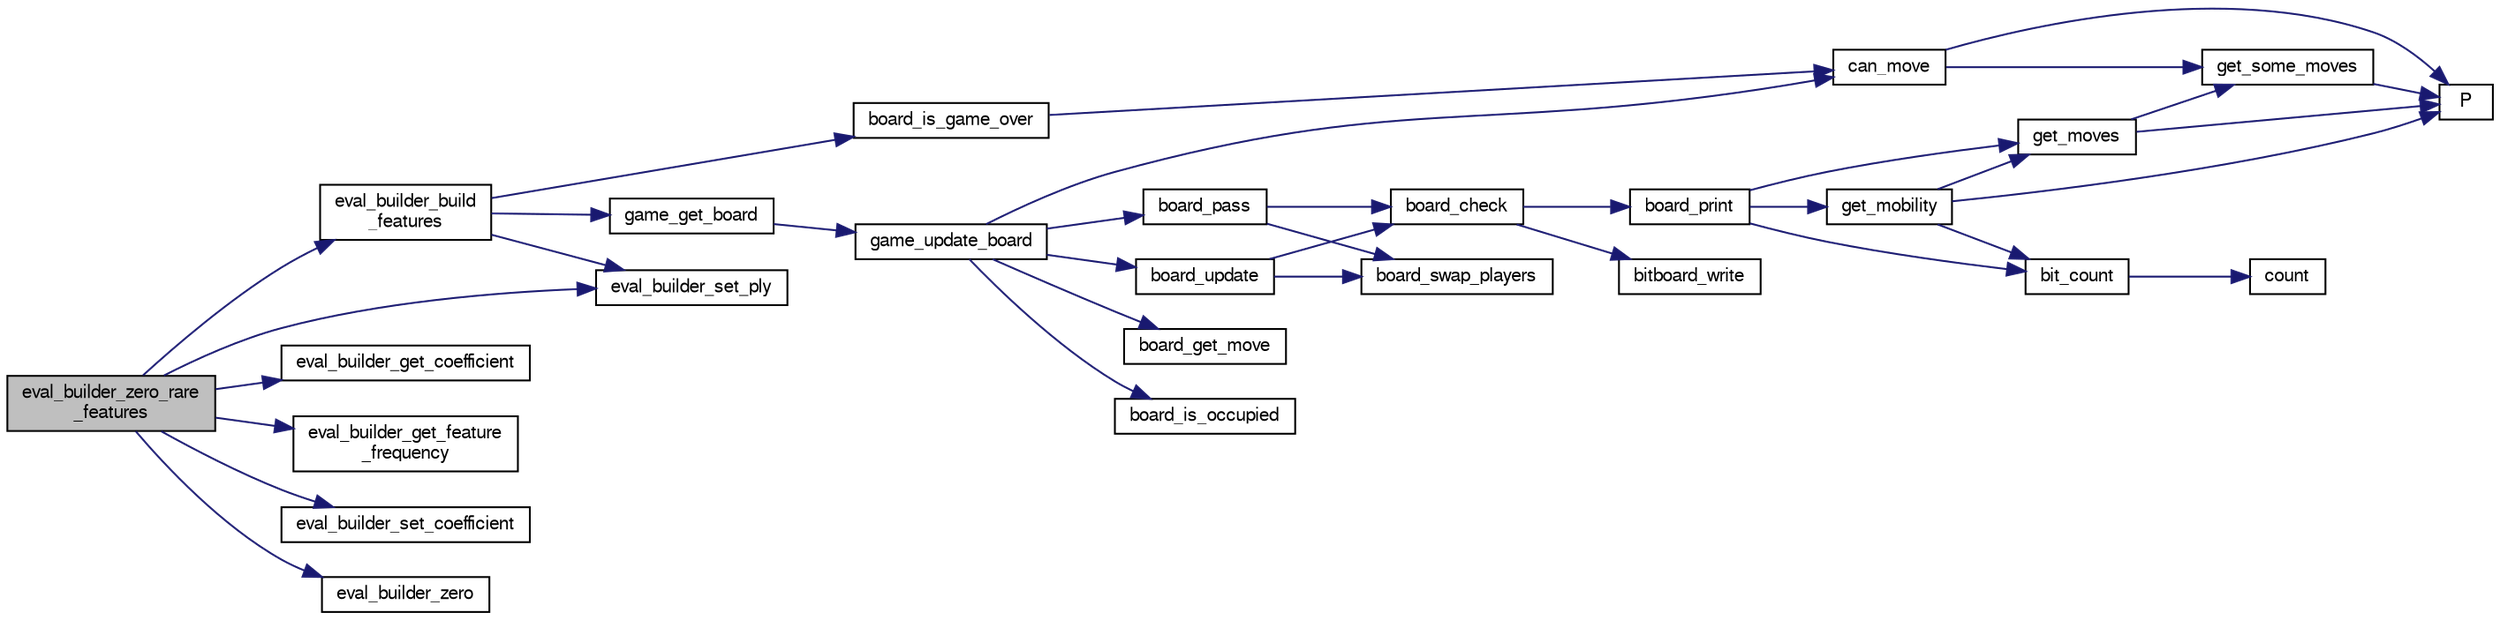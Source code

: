 digraph "eval_builder_zero_rare_features"
{
 // LATEX_PDF_SIZE
  bgcolor="transparent";
  edge [fontname="FreeSans",fontsize="10",labelfontname="FreeSans",labelfontsize="10"];
  node [fontname="FreeSans",fontsize="10",shape=record];
  rankdir="LR";
  Node1 [label="eval_builder_zero_rare\l_features",height=0.2,width=0.4,color="black", fillcolor="grey75", style="filled", fontcolor="black",tooltip=" "];
  Node1 -> Node2 [color="midnightblue",fontsize="10",style="solid",fontname="FreeSans"];
  Node2 [label="eval_builder_build\l_features",height=0.2,width=0.4,color="black",URL="$eval__builder_8c.html#a79387d3fa0bede6d227365162dd08ef4",tooltip=" "];
  Node2 -> Node3 [color="midnightblue",fontsize="10",style="solid",fontname="FreeSans"];
  Node3 [label="board_is_game_over",height=0.2,width=0.4,color="black",URL="$board_8c.html#a121c1b2912c0f5d559fe85c8ab70f061",tooltip="Check if the game is over."];
  Node3 -> Node4 [color="midnightblue",fontsize="10",style="solid",fontname="FreeSans"];
  Node4 [label="can_move",height=0.2,width=0.4,color="black",URL="$board_8c.html#ae1a532d6eaa0e55357d0f4b9cd659b88",tooltip="Check if a player can move."];
  Node4 -> Node5 [color="midnightblue",fontsize="10",style="solid",fontname="FreeSans"];
  Node5 [label="get_some_moves",height=0.2,width=0.4,color="black",URL="$board_8c.html#a5db071e3e4d26a0b7d6425bb6333dd7f",tooltip="Get a part of the moves."];
  Node5 -> Node6 [color="midnightblue",fontsize="10",style="solid",fontname="FreeSans"];
  Node6 [label="P",height=0.2,width=0.4,color="black",URL="$generate__flip_8c.html#a11481f01e169aee1117c83a352c22222",tooltip=" "];
  Node4 -> Node6 [color="midnightblue",fontsize="10",style="solid",fontname="FreeSans"];
  Node2 -> Node7 [color="midnightblue",fontsize="10",style="solid",fontname="FreeSans"];
  Node7 [label="eval_builder_set_ply",height=0.2,width=0.4,color="black",URL="$eval__builder_8c.html#a7488a6c95a500ee40afdb5ebd66ba1ea",tooltip=" "];
  Node2 -> Node8 [color="midnightblue",fontsize="10",style="solid",fontname="FreeSans"];
  Node8 [label="game_get_board",height=0.2,width=0.4,color="black",URL="$game_8c.html#ad7449cc460e08f4fa241652940fa914e",tooltip="Get the board after 'ply' move."];
  Node8 -> Node9 [color="midnightblue",fontsize="10",style="solid",fontname="FreeSans"];
  Node9 [label="game_update_board",height=0.2,width=0.4,color="black",URL="$game_8c.html#a2b48a650adb24509ed0d0e2267ecfd21",tooltip="update a board."];
  Node9 -> Node10 [color="midnightblue",fontsize="10",style="solid",fontname="FreeSans"];
  Node10 [label="board_get_move",height=0.2,width=0.4,color="black",URL="$board_8c.html#a3b5748c109770fe228ea15b562c0f113",tooltip="Compute a move."];
  Node9 -> Node11 [color="midnightblue",fontsize="10",style="solid",fontname="FreeSans"];
  Node11 [label="board_is_occupied",height=0.2,width=0.4,color="black",URL="$board_8c.html#acad11415527107f161c9f2a3b909dc2b",tooltip="Check if a square is occupied."];
  Node9 -> Node12 [color="midnightblue",fontsize="10",style="solid",fontname="FreeSans"];
  Node12 [label="board_pass",height=0.2,width=0.4,color="black",URL="$board_8c.html#ac353cc1821e12d2aeba8eefe5cf92b46",tooltip="Passing move."];
  Node12 -> Node13 [color="midnightblue",fontsize="10",style="solid",fontname="FreeSans"];
  Node13 [label="board_check",height=0.2,width=0.4,color="black",URL="$board_8c.html#a849436f17b60e89ed91f8e5013ed9d04",tooltip="Check board consistency."];
  Node13 -> Node14 [color="midnightblue",fontsize="10",style="solid",fontname="FreeSans"];
  Node14 [label="bitboard_write",height=0.2,width=0.4,color="black",URL="$bit_8c.html#a519b18f67de9b8edbd98f687a13b45f5",tooltip="Print an unsigned long long as a board."];
  Node13 -> Node15 [color="midnightblue",fontsize="10",style="solid",fontname="FreeSans"];
  Node15 [label="board_print",height=0.2,width=0.4,color="black",URL="$board_8c.html#a27ccb92684d9e7194eeb3bc34311ad55",tooltip="Print out the board."];
  Node15 -> Node16 [color="midnightblue",fontsize="10",style="solid",fontname="FreeSans"];
  Node16 [label="bit_count",height=0.2,width=0.4,color="black",URL="$bit_8c.html#a830fec0a90989da1f1900ff609b92167",tooltip="Count the number of bits set to one in an unsigned long long."];
  Node16 -> Node17 [color="midnightblue",fontsize="10",style="solid",fontname="FreeSans"];
  Node17 [label="count",height=0.2,width=0.4,color="black",URL="$generate__flip_8c.html#a1a1d6a2cdbded5c35040f6555e948770",tooltip=" "];
  Node15 -> Node18 [color="midnightblue",fontsize="10",style="solid",fontname="FreeSans"];
  Node18 [label="get_mobility",height=0.2,width=0.4,color="black",URL="$board_8c.html#a7509639c4e49c56fe83b3d978580ed42",tooltip="Count legal moves."];
  Node18 -> Node16 [color="midnightblue",fontsize="10",style="solid",fontname="FreeSans"];
  Node18 -> Node19 [color="midnightblue",fontsize="10",style="solid",fontname="FreeSans"];
  Node19 [label="get_moves",height=0.2,width=0.4,color="black",URL="$board_8c.html#a7610dc936a6aea22b3c5e162f722a7a1",tooltip="Get legal moves."];
  Node19 -> Node5 [color="midnightblue",fontsize="10",style="solid",fontname="FreeSans"];
  Node19 -> Node6 [color="midnightblue",fontsize="10",style="solid",fontname="FreeSans"];
  Node18 -> Node6 [color="midnightblue",fontsize="10",style="solid",fontname="FreeSans"];
  Node15 -> Node19 [color="midnightblue",fontsize="10",style="solid",fontname="FreeSans"];
  Node12 -> Node20 [color="midnightblue",fontsize="10",style="solid",fontname="FreeSans"];
  Node20 [label="board_swap_players",height=0.2,width=0.4,color="black",URL="$board_8c.html#a4d389fb0245969a39744349230ce7703",tooltip="Swap players."];
  Node9 -> Node21 [color="midnightblue",fontsize="10",style="solid",fontname="FreeSans"];
  Node21 [label="board_update",height=0.2,width=0.4,color="black",URL="$board_8c.html#a2d24dea46d67d71b1d9fe9f515d8d675",tooltip="Update a board."];
  Node21 -> Node13 [color="midnightblue",fontsize="10",style="solid",fontname="FreeSans"];
  Node21 -> Node20 [color="midnightblue",fontsize="10",style="solid",fontname="FreeSans"];
  Node9 -> Node4 [color="midnightblue",fontsize="10",style="solid",fontname="FreeSans"];
  Node1 -> Node22 [color="midnightblue",fontsize="10",style="solid",fontname="FreeSans"];
  Node22 [label="eval_builder_get_coefficient",height=0.2,width=0.4,color="black",URL="$eval__builder_8c.html#a52bdf837f4b1e2512b1917f06d5f6eb5",tooltip=" "];
  Node1 -> Node23 [color="midnightblue",fontsize="10",style="solid",fontname="FreeSans"];
  Node23 [label="eval_builder_get_feature\l_frequency",height=0.2,width=0.4,color="black",URL="$eval__builder_8c.html#a2a9a488d364c3788182deaac848e76a3",tooltip=" "];
  Node1 -> Node24 [color="midnightblue",fontsize="10",style="solid",fontname="FreeSans"];
  Node24 [label="eval_builder_set_coefficient",height=0.2,width=0.4,color="black",URL="$eval__builder_8c.html#a18af44af3f70a3c06aa0ba7aacdac8a6",tooltip=" "];
  Node1 -> Node7 [color="midnightblue",fontsize="10",style="solid",fontname="FreeSans"];
  Node1 -> Node25 [color="midnightblue",fontsize="10",style="solid",fontname="FreeSans"];
  Node25 [label="eval_builder_zero",height=0.2,width=0.4,color="black",URL="$eval__builder_8c.html#a8003398339c47779d897d97e2bcd1638",tooltip=" "];
}
